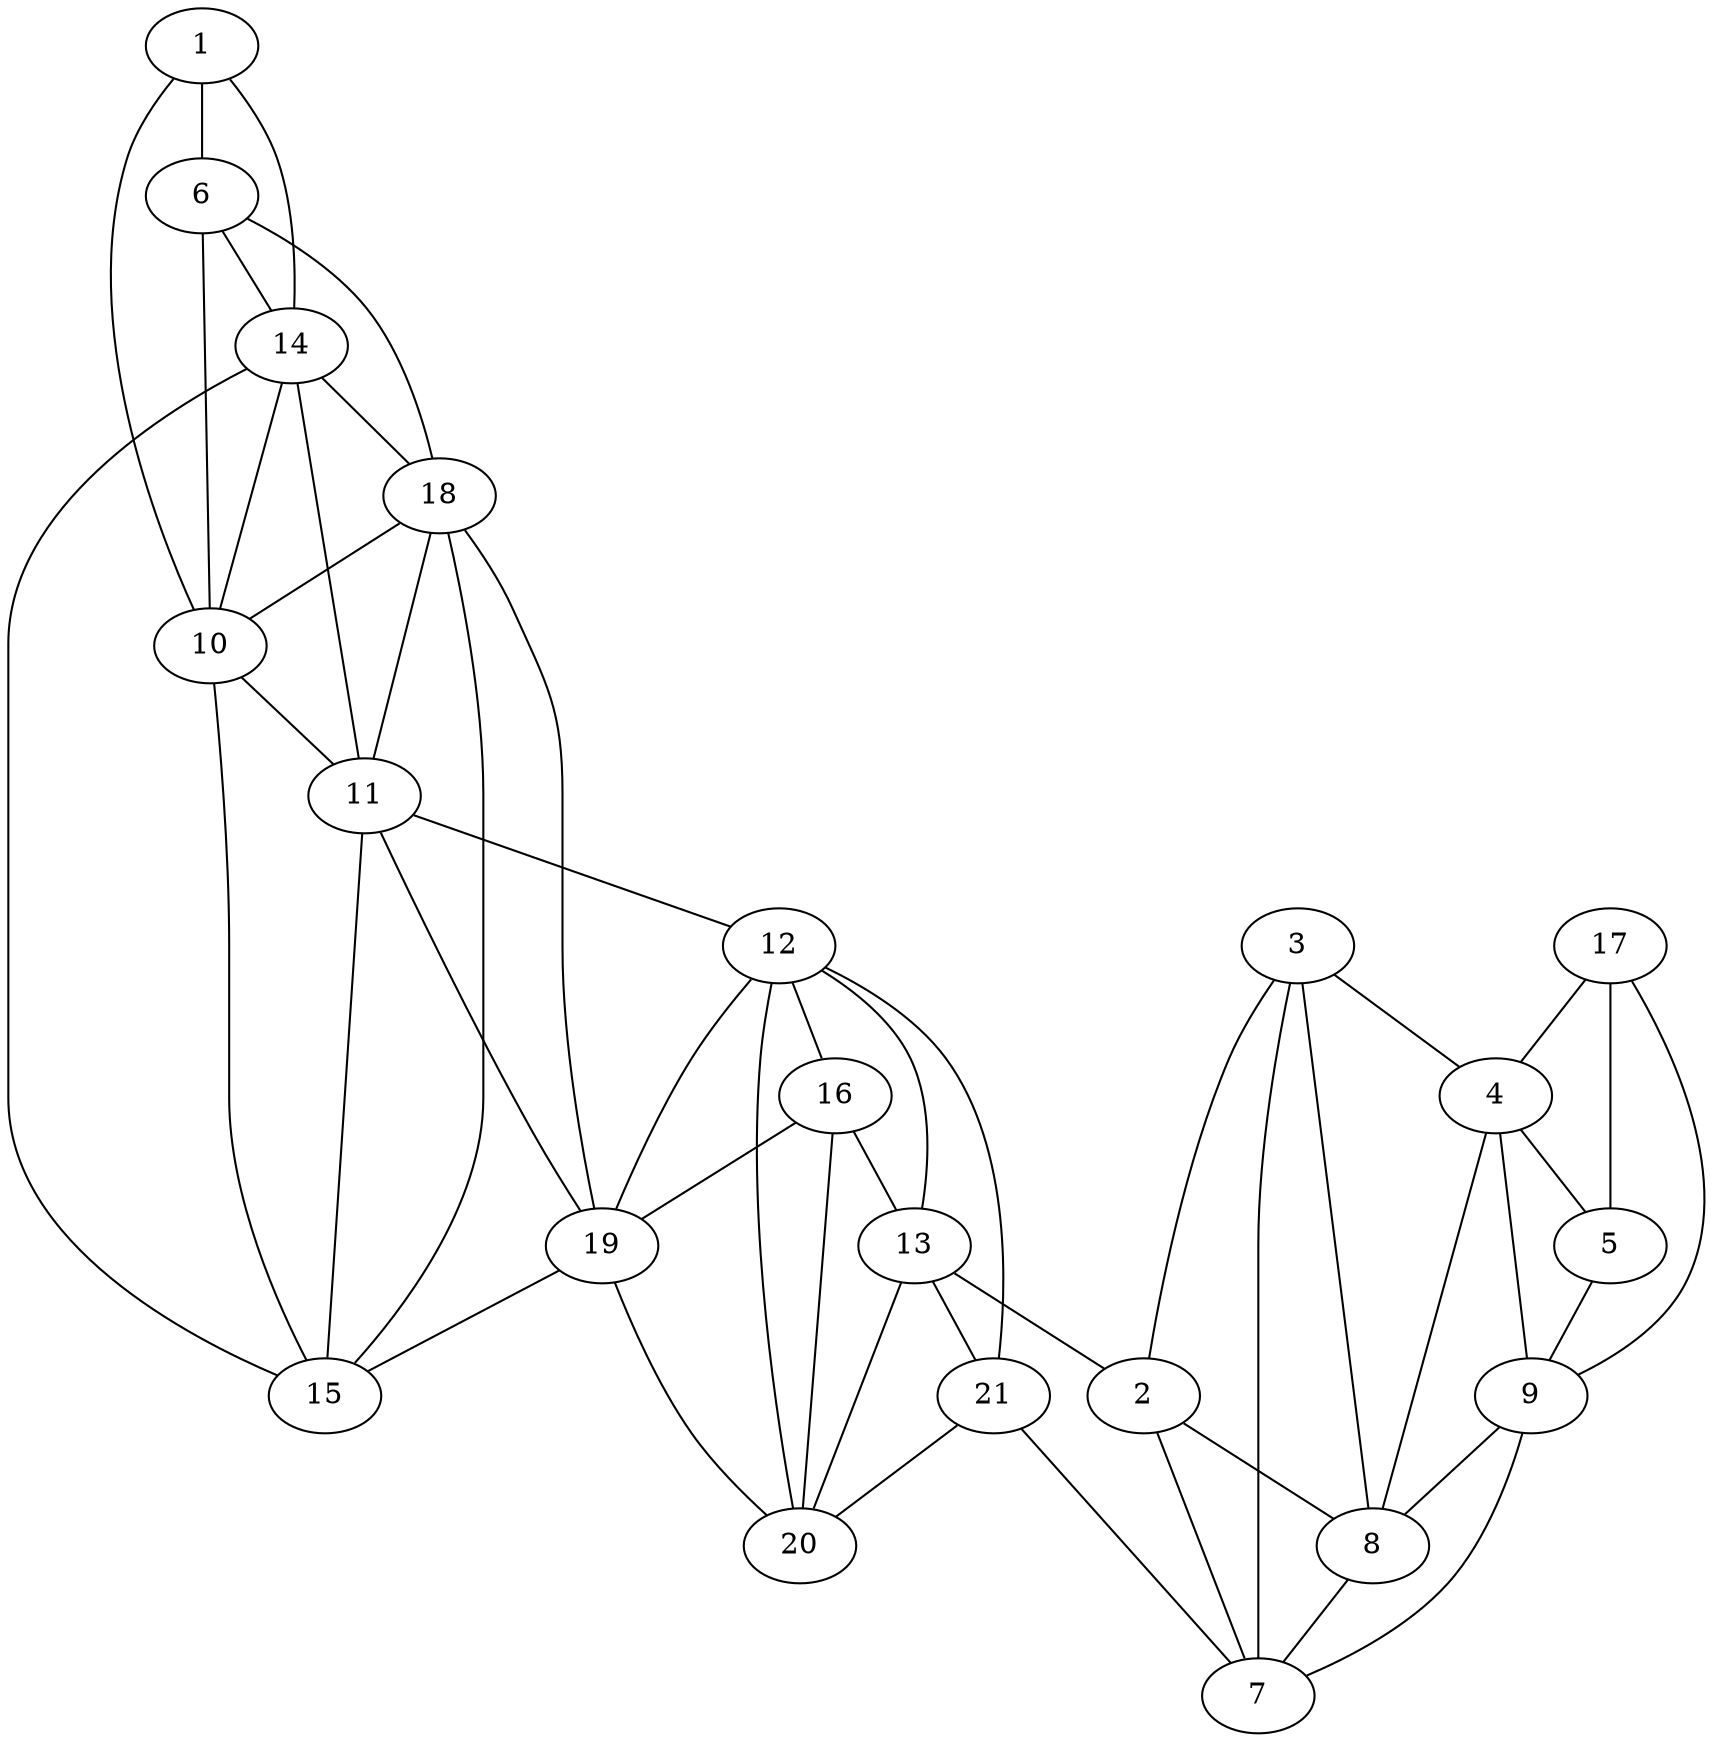 graph pdb1jat {
	1	 [aaLength=14,
		sequence=SLPKRIIKETEKLV,
		type=0];
	14	 [aaLength=6,
		sequence=PGITAE,
		type=1];
	1 -- 14	 [distance0="58.70656",
		frequency=1,
		type0=3];
	6	 [aaLength=15,
		sequence=VPRNFRLLEELEKGE,
		type=0];
	1 -- 6	 [distance0="22.37966",
		frequency=1,
		type0=1];
	10	 [aaLength=6,
		sequence=PGITAE,
		type=1];
	1 -- 10	 [distance0="58.70656",
		frequency=1,
		type0=2];
	2	 [aaLength=5,
		sequence=ICLDV,
		type=0];
	8	 [aaLength=14,
		sequence=YTMETLLLDLRKEM,
		type=0];
	2 -- 8	 [distance0="26.30929",
		frequency=1,
		type0=3];
	7	 [aaLength=6,
		sequence=DFHTLR,
		type=0];
	2 -- 7	 [distance0="13.24976",
		frequency=1,
		type0=1];
	3	 [aaLength=15,
		sequence=ALQIRTVLLSIQALL,
		type=0];
	3 -- 2	 [distance0="14.39811",
		frequency=1,
		type0=1];
	4	 [aaLength=8,
		sequence=NDVAEDWI,
		type=0];
	3 -- 4	 [distance0="10.0",
		frequency=1,
		type0=4];
	3 -- 8	 [distance0="23.7662",
		frequency=1,
		type0=3];
	3 -- 7	 [distance0="14.81552",
		frequency=1,
		type0=2];
	5	 [aaLength=17,
		sequence=IKNEQGAKAKAREWTKL,
		type=0];
	4 -- 5	 [distance0="12.88033",
		distance1="0.0",
		frequency=2,
		type0=1,
		type1=5];
	4 -- 8	 [distance0="26.73576",
		frequency=1,
		type0=3];
	9	 [aaLength=6,
		sequence=ATPANK,
		type=0];
	4 -- 9	 [distance0="23.09704",
		frequency=1,
		type0=2];
	5 -- 9	 [distance0="33.15746",
		frequency=1,
		type0=2];
	6 -- 14	 [distance0="39.47166",
		frequency=1,
		type0=3];
	6 -- 10	 [distance0="39.47166",
		frequency=1,
		type0=2];
	18	 [aaLength=5,
		sequence=SCSYG,
		type=1];
	6 -- 18	 [distance0="6.0",
		frequency=1,
		type0=4];
	8 -- 7	 [distance0="13.53058",
		frequency=1,
		type0=1];
	9 -- 8	 [distance0="16.31972",
		frequency=1,
		type0=1];
	9 -- 7	 [distance0="29.71547",
		frequency=1,
		type0=3];
	10 -- 14	 [distance0="0.0",
		frequency=1,
		type0=5];
	11	 [aaLength=10,
		sequence=DDNLRYFQVT,
		type=1];
	10 -- 11	 [distance0="8.0",
		frequency=1,
		type0=3];
	12	 [aaLength=8,
		sequence=EDGIFELE,
		type=1];
	11 -- 12	 [distance0="9.0",
		frequency=1,
		type0=4];
	11 -- 18	 [distance0="5.0",
		frequency=1,
		type0=2];
	16	 [aaLength=8,
		sequence=EDGIFELE,
		type=1];
	12 -- 16	 [distance0="0.0",
		distance1="0.0",
		frequency=2,
		type0=1,
		type1=5];
	19	 [aaLength=7,
		sequence=TKWNGTI,
		type=1];
	12 -- 19	 [distance0="10.0",
		frequency=1,
		type0=3];
	13	 [aaLength=4,
		sequence=APKV,
		type=1];
	13 -- 2	 [distance0="16.0",
		frequency=1,
		type0=4];
	13 -- 12	 [distance0="18.0",
		frequency=1,
		type0=3];
	20	 [aaLength=7,
		sequence=RIYSLSI,
		type=1];
	13 -- 20	 [distance0="11.0",
		frequency=1,
		type0=2];
	21	 [aaLength=4,
		sequence=PKVT,
		type=1];
	13 -- 21	 [distance0="6.0",
		frequency=1,
		type0=1];
	15	 [aaLength=10,
		sequence=DDNLRYFQVT,
		type=1];
	14 -- 15	 [distance0="2.0",
		frequency=1,
		type0=4];
	14 -- 11	 [distance0="8.0",
		frequency=1,
		type0=3];
	14 -- 18	 [distance0="3.0",
		frequency=1,
		type0=2];
	15 -- 10	 [distance0="8.0",
		frequency=1,
		type0=3];
	15 -- 11	 [distance0="0.0",
		frequency=1,
		type0=5];
	15 -- 18	 [distance0="5.0",
		frequency=1,
		type0=2];
	16 -- 13	 [distance0="10.0",
		frequency=1,
		type0=4];
	16 -- 19	 [distance0="10.0",
		frequency=1,
		type0=3];
	16 -- 20	 [distance0="7.0",
		frequency=1,
		type0=2];
	17	 [aaLength=2,
		sequence=YA,
		type=1];
	17 -- 5	 [distance0="34.65027",
		frequency=1,
		type0=2];
	17 -- 4	 [distance0="31.32581",
		frequency=1,
		type0=1];
	17 -- 9	 [distance0="36.70398",
		frequency=1,
		type0=3];
	18 -- 10	 [distance0="3.0",
		frequency=1,
		type0=1];
	18 -- 19	 [distance0="9.0",
		frequency=1,
		type0=4];
	19 -- 15	 [distance0="9.0",
		frequency=1,
		type0=2];
	19 -- 11	 [distance0="9.0",
		frequency=1,
		type0=1];
	19 -- 20	 [distance0="10.0",
		frequency=1,
		type0=4];
	20 -- 12	 [distance0="7.0",
		frequency=1,
		type0=1];
	21 -- 7	 [distance0="19.0",
		frequency=1,
		type0=4];
	21 -- 12	 [distance0="24.0",
		frequency=1,
		type0=3];
	21 -- 20	 [distance0="17.0",
		frequency=1,
		type0=2];
}
